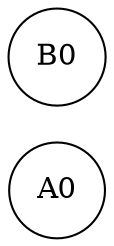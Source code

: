 digraph mwis {

    rankdir = LR;
    node [shape = circle];

    1 [label = "A0"];
    2 [label = "B0"];



}

